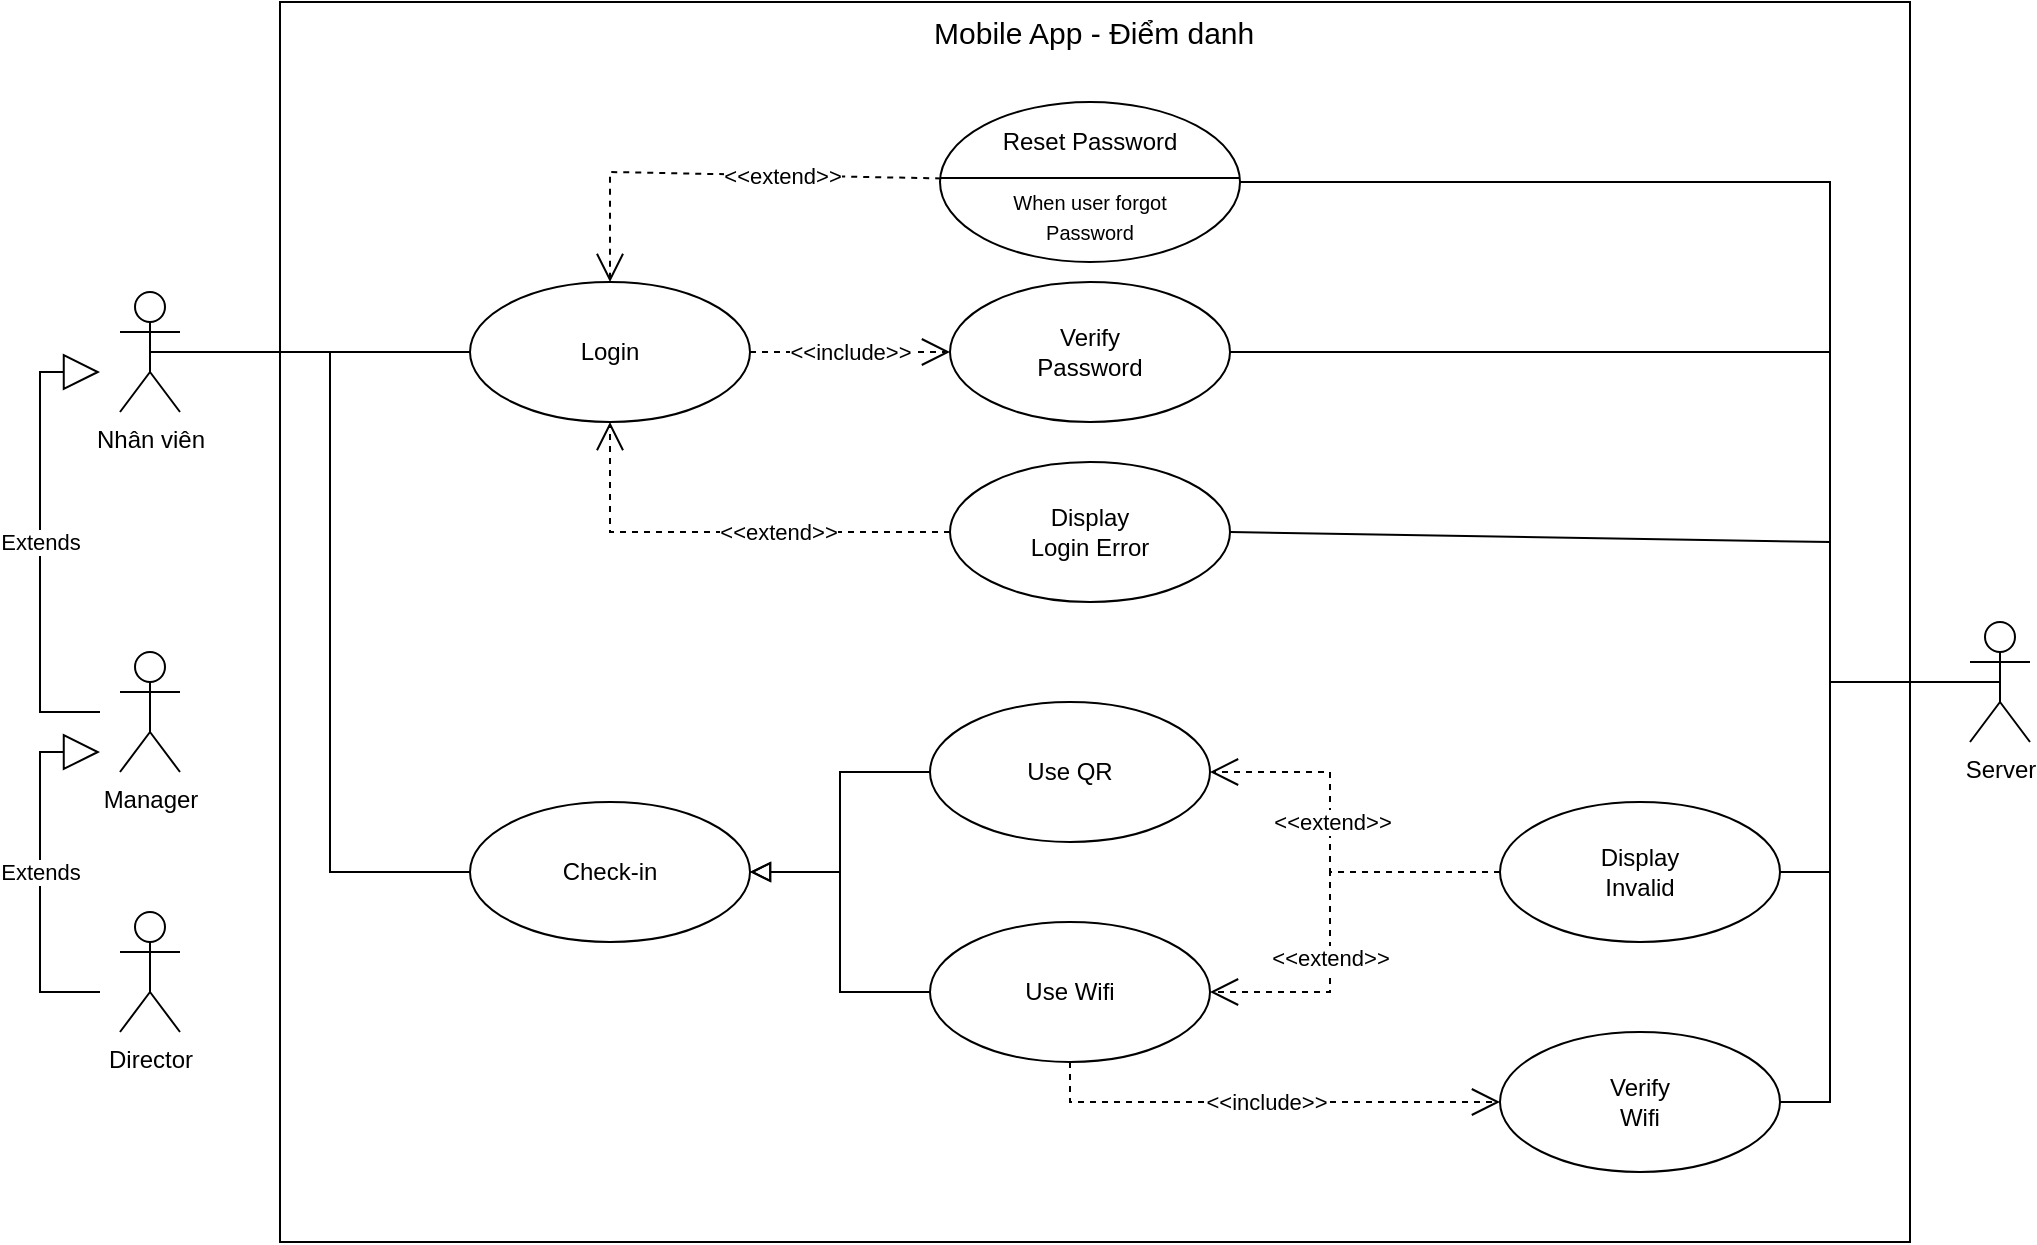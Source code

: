 <mxfile version="24.0.4" type="device">
  <diagram name="Page-1" id="2sC_pFwPqyOO96Azz5hg">
    <mxGraphModel dx="2245" dy="703" grid="1" gridSize="10" guides="1" tooltips="1" connect="1" arrows="1" fold="1" page="1" pageScale="1" pageWidth="850" pageHeight="1100" math="0" shadow="0">
      <root>
        <mxCell id="0" />
        <mxCell id="1" parent="0" />
        <mxCell id="D2qKi1pKtgPXxN5NYW6z-2" value="" style="rounded=0;whiteSpace=wrap;html=1;container=0;" parent="1" vertex="1">
          <mxGeometry x="-330" y="250" width="815" height="620" as="geometry" />
        </mxCell>
        <mxCell id="D2qKi1pKtgPXxN5NYW6z-7" value="Login" style="ellipse;whiteSpace=wrap;html=1;container=0;" parent="1" vertex="1">
          <mxGeometry x="-235" y="390" width="140" height="70" as="geometry" />
        </mxCell>
        <mxCell id="D2qKi1pKtgPXxN5NYW6z-8" value="&lt;font style=&quot;font-size: 15px;&quot;&gt;&amp;nbsp;Mobile App - Điểm danh&lt;/font&gt;" style="text;strokeColor=none;fillColor=none;spacingLeft=4;spacingRight=4;overflow=hidden;rotatable=0;points=[[0,0.5],[1,0.5]];portConstraint=eastwest;fontSize=12;whiteSpace=wrap;html=1;align=center;container=0;" parent="1" vertex="1">
          <mxGeometry x="-335" y="250" width="820" height="30" as="geometry" />
        </mxCell>
        <mxCell id="D2qKi1pKtgPXxN5NYW6z-9" value="Director" style="shape=umlActor;verticalLabelPosition=bottom;verticalAlign=top;html=1;container=0;" parent="1" vertex="1">
          <mxGeometry x="-410" y="705" width="30" height="60" as="geometry" />
        </mxCell>
        <mxCell id="D2qKi1pKtgPXxN5NYW6z-10" value="Nhân viên" style="shape=umlActor;verticalLabelPosition=bottom;verticalAlign=top;html=1;container=0;" parent="1" vertex="1">
          <mxGeometry x="-410" y="395" width="30" height="60" as="geometry" />
        </mxCell>
        <mxCell id="coB9KKdPKZLe5E-V58VG-7" value="Manager" style="shape=umlActor;verticalLabelPosition=bottom;verticalAlign=top;html=1;container=0;" parent="1" vertex="1">
          <mxGeometry x="-410" y="575" width="30" height="60" as="geometry" />
        </mxCell>
        <mxCell id="coB9KKdPKZLe5E-V58VG-54" value="Extends" style="endArrow=block;endSize=16;endFill=0;html=1;rounded=0;" parent="1" edge="1">
          <mxGeometry width="160" relative="1" as="geometry">
            <mxPoint x="-420" y="605" as="sourcePoint" />
            <mxPoint x="-420" y="435" as="targetPoint" />
            <Array as="points">
              <mxPoint x="-450" y="605" />
              <mxPoint x="-450" y="435" />
            </Array>
          </mxGeometry>
        </mxCell>
        <mxCell id="coB9KKdPKZLe5E-V58VG-55" value="Extends" style="endArrow=block;endSize=16;endFill=0;html=1;rounded=0;" parent="1" edge="1">
          <mxGeometry width="160" relative="1" as="geometry">
            <mxPoint x="-420" y="745" as="sourcePoint" />
            <mxPoint x="-420" y="625" as="targetPoint" />
            <Array as="points">
              <mxPoint x="-450" y="745" />
              <mxPoint x="-450" y="625" />
            </Array>
          </mxGeometry>
        </mxCell>
        <mxCell id="coB9KKdPKZLe5E-V58VG-57" value="Server" style="shape=umlActor;verticalLabelPosition=bottom;verticalAlign=top;html=1;container=0;" parent="1" vertex="1">
          <mxGeometry x="515" y="560" width="30" height="60" as="geometry" />
        </mxCell>
        <mxCell id="coB9KKdPKZLe5E-V58VG-82" value="Verify&lt;br&gt;Password" style="ellipse;whiteSpace=wrap;html=1;container=0;" parent="1" vertex="1">
          <mxGeometry x="5" y="390" width="140" height="70" as="geometry" />
        </mxCell>
        <mxCell id="coB9KKdPKZLe5E-V58VG-84" value="Display&lt;br&gt;Login Error" style="ellipse;whiteSpace=wrap;html=1;container=0;" parent="1" vertex="1">
          <mxGeometry x="5" y="480" width="140" height="70" as="geometry" />
        </mxCell>
        <mxCell id="coB9KKdPKZLe5E-V58VG-86" value="&amp;lt;&amp;lt;extend&amp;gt;&amp;gt;" style="endArrow=open;endSize=12;dashed=1;html=1;rounded=0;exitX=0;exitY=0.5;exitDx=0;exitDy=0;entryX=0.5;entryY=1;entryDx=0;entryDy=0;" parent="1" source="coB9KKdPKZLe5E-V58VG-84" target="D2qKi1pKtgPXxN5NYW6z-7" edge="1">
          <mxGeometry x="-0.232" width="160" relative="1" as="geometry">
            <mxPoint x="-35" y="520" as="sourcePoint" />
            <mxPoint x="125" y="520" as="targetPoint" />
            <Array as="points">
              <mxPoint x="-165" y="515" />
            </Array>
            <mxPoint as="offset" />
          </mxGeometry>
        </mxCell>
        <mxCell id="coB9KKdPKZLe5E-V58VG-63" value="Check-in" style="ellipse;whiteSpace=wrap;html=1;container=0;" parent="1" vertex="1">
          <mxGeometry x="-235" y="650" width="140" height="70" as="geometry" />
        </mxCell>
        <mxCell id="coB9KKdPKZLe5E-V58VG-64" value="Use QR" style="ellipse;whiteSpace=wrap;html=1;container=0;" parent="1" vertex="1">
          <mxGeometry x="-5" y="600" width="140" height="70" as="geometry" />
        </mxCell>
        <mxCell id="coB9KKdPKZLe5E-V58VG-65" value="Use Wifi" style="ellipse;whiteSpace=wrap;html=1;container=0;" parent="1" vertex="1">
          <mxGeometry x="-5" y="710" width="140" height="70" as="geometry" />
        </mxCell>
        <mxCell id="coB9KKdPKZLe5E-V58VG-72" value="Display&lt;br&gt;Invalid" style="ellipse;whiteSpace=wrap;html=1;container=0;" parent="1" vertex="1">
          <mxGeometry x="280" y="650" width="140" height="70" as="geometry" />
        </mxCell>
        <mxCell id="coB9KKdPKZLe5E-V58VG-78" value="&amp;lt;&amp;lt;extend&amp;gt;&amp;gt;" style="endArrow=open;endSize=12;dashed=1;html=1;rounded=0;exitX=0;exitY=0.5;exitDx=0;exitDy=0;entryX=1;entryY=0.5;entryDx=0;entryDy=0;" parent="1" source="coB9KKdPKZLe5E-V58VG-72" target="coB9KKdPKZLe5E-V58VG-65" edge="1">
          <mxGeometry x="0.251" width="160" relative="1" as="geometry">
            <mxPoint x="15" y="620" as="sourcePoint" />
            <mxPoint x="175" y="620" as="targetPoint" />
            <Array as="points">
              <mxPoint x="195" y="685" />
              <mxPoint x="195" y="745" />
            </Array>
            <mxPoint as="offset" />
          </mxGeometry>
        </mxCell>
        <mxCell id="coB9KKdPKZLe5E-V58VG-79" value="" style="endArrow=open;endSize=12;dashed=1;html=1;rounded=0;exitX=0;exitY=0.5;exitDx=0;exitDy=0;entryX=1;entryY=0.5;entryDx=0;entryDy=0;" parent="1" source="coB9KKdPKZLe5E-V58VG-72" target="coB9KKdPKZLe5E-V58VG-64" edge="1">
          <mxGeometry x="0.114" width="160" relative="1" as="geometry">
            <mxPoint x="290" y="625" as="sourcePoint" />
            <mxPoint x="175" y="675" as="targetPoint" />
            <Array as="points">
              <mxPoint x="195" y="685" />
              <mxPoint x="195" y="635" />
            </Array>
            <mxPoint as="offset" />
          </mxGeometry>
        </mxCell>
        <mxCell id="coB9KKdPKZLe5E-V58VG-95" value="&amp;lt;&amp;lt;extend&amp;gt;&amp;gt;" style="edgeLabel;html=1;align=center;verticalAlign=middle;resizable=0;points=[];container=0;" parent="coB9KKdPKZLe5E-V58VG-79" vertex="1" connectable="0">
          <mxGeometry x="0.126" y="-1" relative="1" as="geometry">
            <mxPoint as="offset" />
          </mxGeometry>
        </mxCell>
        <mxCell id="coB9KKdPKZLe5E-V58VG-80" value="Verify&lt;br&gt;Wifi" style="ellipse;whiteSpace=wrap;html=1;container=0;" parent="1" vertex="1">
          <mxGeometry x="280" y="765" width="140" height="70" as="geometry" />
        </mxCell>
        <mxCell id="coB9KKdPKZLe5E-V58VG-81" value="&amp;lt;&amp;lt;include&amp;gt;&amp;gt;" style="endArrow=open;endSize=12;dashed=1;html=1;rounded=0;exitX=0.5;exitY=1;exitDx=0;exitDy=0;entryX=0;entryY=0.5;entryDx=0;entryDy=0;" parent="1" source="coB9KKdPKZLe5E-V58VG-65" target="coB9KKdPKZLe5E-V58VG-80" edge="1">
          <mxGeometry width="160" relative="1" as="geometry">
            <mxPoint x="-15" y="620" as="sourcePoint" />
            <mxPoint x="145" y="620" as="targetPoint" />
            <Array as="points">
              <mxPoint x="65" y="800" />
            </Array>
          </mxGeometry>
        </mxCell>
        <mxCell id="coB9KKdPKZLe5E-V58VG-89" value="&amp;lt;&amp;lt;include&amp;gt;&amp;gt;" style="endArrow=open;endSize=12;dashed=1;html=1;rounded=0;exitX=1;exitY=0.5;exitDx=0;exitDy=0;entryX=0;entryY=0.5;entryDx=0;entryDy=0;" parent="1" source="D2qKi1pKtgPXxN5NYW6z-7" target="coB9KKdPKZLe5E-V58VG-82" edge="1">
          <mxGeometry width="160" relative="1" as="geometry">
            <mxPoint x="-105" y="480" as="sourcePoint" />
            <mxPoint x="55" y="480" as="targetPoint" />
            <Array as="points" />
            <mxPoint as="offset" />
          </mxGeometry>
        </mxCell>
        <mxCell id="coB9KKdPKZLe5E-V58VG-98" value="" style="endArrow=none;html=1;rounded=0;entryX=1;entryY=0.5;entryDx=0;entryDy=0;exitX=0.5;exitY=0.5;exitDx=0;exitDy=0;exitPerimeter=0;" parent="1" source="coB9KKdPKZLe5E-V58VG-57" target="coB9KKdPKZLe5E-V58VG-82" edge="1">
          <mxGeometry width="50" height="50" relative="1" as="geometry">
            <mxPoint x="530" y="560" as="sourcePoint" />
            <mxPoint x="-35" y="580" as="targetPoint" />
            <Array as="points">
              <mxPoint x="445" y="590" />
              <mxPoint x="445" y="425" />
            </Array>
          </mxGeometry>
        </mxCell>
        <mxCell id="coB9KKdPKZLe5E-V58VG-99" value="" style="endArrow=none;html=1;rounded=0;exitX=0.5;exitY=0.5;exitDx=0;exitDy=0;exitPerimeter=0;entryX=0;entryY=0.5;entryDx=0;entryDy=0;" parent="1" source="D2qKi1pKtgPXxN5NYW6z-10" target="D2qKi1pKtgPXxN5NYW6z-7" edge="1">
          <mxGeometry width="50" height="50" relative="1" as="geometry">
            <mxPoint x="-85" y="630" as="sourcePoint" />
            <mxPoint x="-35" y="580" as="targetPoint" />
          </mxGeometry>
        </mxCell>
        <mxCell id="coB9KKdPKZLe5E-V58VG-100" value="" style="endArrow=none;html=1;rounded=0;exitX=0.5;exitY=0.5;exitDx=0;exitDy=0;exitPerimeter=0;entryX=0;entryY=0.5;entryDx=0;entryDy=0;" parent="1" source="D2qKi1pKtgPXxN5NYW6z-10" target="coB9KKdPKZLe5E-V58VG-63" edge="1">
          <mxGeometry width="50" height="50" relative="1" as="geometry">
            <mxPoint x="75" y="620" as="sourcePoint" />
            <mxPoint x="125" y="570" as="targetPoint" />
            <Array as="points">
              <mxPoint x="-305" y="425" />
              <mxPoint x="-305" y="685" />
            </Array>
          </mxGeometry>
        </mxCell>
        <mxCell id="coB9KKdPKZLe5E-V58VG-101" value="" style="endArrow=none;html=1;rounded=0;exitX=0.5;exitY=0.5;exitDx=0;exitDy=0;exitPerimeter=0;entryX=1;entryY=0.5;entryDx=0;entryDy=0;" parent="1" source="coB9KKdPKZLe5E-V58VG-57" target="coB9KKdPKZLe5E-V58VG-72" edge="1">
          <mxGeometry width="50" height="50" relative="1" as="geometry">
            <mxPoint x="495" y="730" as="sourcePoint" />
            <mxPoint x="545" y="680" as="targetPoint" />
            <Array as="points">
              <mxPoint x="445" y="590" />
              <mxPoint x="445" y="685" />
            </Array>
          </mxGeometry>
        </mxCell>
        <mxCell id="coB9KKdPKZLe5E-V58VG-102" value="" style="endArrow=none;html=1;rounded=0;exitX=1;exitY=0.5;exitDx=0;exitDy=0;entryX=0.5;entryY=0.5;entryDx=0;entryDy=0;entryPerimeter=0;" parent="1" source="coB9KKdPKZLe5E-V58VG-80" target="coB9KKdPKZLe5E-V58VG-57" edge="1">
          <mxGeometry width="50" height="50" relative="1" as="geometry">
            <mxPoint x="55" y="790" as="sourcePoint" />
            <mxPoint x="445" y="680" as="targetPoint" />
            <Array as="points">
              <mxPoint x="445" y="800" />
              <mxPoint x="445" y="590" />
            </Array>
          </mxGeometry>
        </mxCell>
        <mxCell id="coB9KKdPKZLe5E-V58VG-105" value="&amp;lt;&amp;lt;extend&amp;gt;&amp;gt;" style="endArrow=open;endSize=12;dashed=1;html=1;rounded=0;exitX=0.004;exitY=0.506;exitDx=0;exitDy=0;entryX=0.5;entryY=0;entryDx=0;entryDy=0;exitPerimeter=0;" parent="1" source="coB9KKdPKZLe5E-V58VG-112" target="D2qKi1pKtgPXxN5NYW6z-7" edge="1">
          <mxGeometry x="-0.275" width="160" relative="1" as="geometry">
            <mxPoint x="7.5" y="335.0" as="sourcePoint" />
            <mxPoint x="145" y="480" as="targetPoint" />
            <Array as="points">
              <mxPoint x="-165" y="335" />
            </Array>
            <mxPoint as="offset" />
          </mxGeometry>
        </mxCell>
        <mxCell id="coB9KKdPKZLe5E-V58VG-106" value="" style="endArrow=none;html=1;rounded=0;exitX=1;exitY=0.5;exitDx=0;exitDy=0;entryX=0.5;entryY=0.5;entryDx=0;entryDy=0;entryPerimeter=0;" parent="1" source="coB9KKdPKZLe5E-V58VG-110" target="coB9KKdPKZLe5E-V58VG-57" edge="1">
          <mxGeometry width="50" height="50" relative="1" as="geometry">
            <mxPoint x="147.5" y="335.0" as="sourcePoint" />
            <mxPoint x="195" y="480" as="targetPoint" />
            <Array as="points">
              <mxPoint x="445" y="340" />
              <mxPoint x="445" y="590" />
            </Array>
          </mxGeometry>
        </mxCell>
        <mxCell id="coB9KKdPKZLe5E-V58VG-107" value="" style="endArrow=none;html=1;rounded=0;exitX=1;exitY=0.5;exitDx=0;exitDy=0;entryX=0.5;entryY=0.5;entryDx=0;entryDy=0;entryPerimeter=0;" parent="1" source="coB9KKdPKZLe5E-V58VG-84" target="coB9KKdPKZLe5E-V58VG-57" edge="1">
          <mxGeometry width="50" height="50" relative="1" as="geometry">
            <mxPoint x="215" y="550" as="sourcePoint" />
            <mxPoint x="265" y="500" as="targetPoint" />
            <Array as="points">
              <mxPoint x="445" y="520" />
              <mxPoint x="445" y="590" />
            </Array>
          </mxGeometry>
        </mxCell>
        <mxCell id="coB9KKdPKZLe5E-V58VG-110" value="" style="shape=ellipse;container=0;horizontal=1;horizontalStack=0;resizeParent=1;resizeParentMax=0;resizeLast=0;html=1;dashed=0;collapsible=0;" parent="1" vertex="1">
          <mxGeometry y="300" width="150" height="80" as="geometry" />
        </mxCell>
        <mxCell id="coB9KKdPKZLe5E-V58VG-111" value="Reset Password" style="html=1;strokeColor=none;fillColor=none;align=center;verticalAlign=middle;rotatable=0;whiteSpace=wrap;container=0;" parent="1" vertex="1">
          <mxGeometry y="308" width="150" height="24" as="geometry" />
        </mxCell>
        <mxCell id="coB9KKdPKZLe5E-V58VG-112" value="" style="line;strokeWidth=1;fillColor=none;rotatable=0;labelPosition=right;points=[];portConstraint=eastwest;dashed=0;resizeWidth=1;container=0;" parent="1" vertex="1">
          <mxGeometry y="320" width="150" height="36" as="geometry" />
        </mxCell>
        <mxCell id="coB9KKdPKZLe5E-V58VG-113" value="&lt;font style=&quot;font-size: 10px;&quot;&gt;When user forgot &lt;br&gt;Password&lt;/font&gt;" style="text;html=1;align=center;verticalAlign=middle;rotatable=0;fillColor=none;strokeColor=none;whiteSpace=wrap;container=0;" parent="1" vertex="1">
          <mxGeometry y="350.003" width="150" height="14" as="geometry" />
        </mxCell>
        <mxCell id="yGEDDXZf3L_E4RynLrx8-2" value="" style="endArrow=block;html=1;rounded=0;align=center;verticalAlign=bottom;endFill=0;labelBackgroundColor=none;endSize=8;entryX=1;entryY=0.5;entryDx=0;entryDy=0;exitX=0;exitY=0.5;exitDx=0;exitDy=0;" edge="1" parent="1" source="coB9KKdPKZLe5E-V58VG-65" target="coB9KKdPKZLe5E-V58VG-63">
          <mxGeometry relative="1" as="geometry">
            <mxPoint x="-540" y="860" as="sourcePoint" />
            <mxPoint x="-380" y="860" as="targetPoint" />
            <Array as="points">
              <mxPoint x="-50" y="745" />
              <mxPoint x="-50" y="685" />
            </Array>
          </mxGeometry>
        </mxCell>
        <mxCell id="yGEDDXZf3L_E4RynLrx8-3" value="" style="resizable=0;html=1;align=center;verticalAlign=top;labelBackgroundColor=none;" connectable="0" vertex="1" parent="yGEDDXZf3L_E4RynLrx8-2">
          <mxGeometry relative="1" as="geometry" />
        </mxCell>
        <mxCell id="yGEDDXZf3L_E4RynLrx8-4" value="" style="endArrow=block;html=1;rounded=0;align=center;verticalAlign=bottom;endFill=0;labelBackgroundColor=none;endSize=8;entryX=1;entryY=0.5;entryDx=0;entryDy=0;exitX=0;exitY=0.5;exitDx=0;exitDy=0;" edge="1" parent="1" source="coB9KKdPKZLe5E-V58VG-64" target="coB9KKdPKZLe5E-V58VG-63">
          <mxGeometry relative="1" as="geometry">
            <mxPoint x="-530" y="870" as="sourcePoint" />
            <mxPoint x="-370" y="870" as="targetPoint" />
            <Array as="points">
              <mxPoint x="-50" y="635" />
              <mxPoint x="-50" y="685" />
            </Array>
          </mxGeometry>
        </mxCell>
        <mxCell id="yGEDDXZf3L_E4RynLrx8-5" value="" style="resizable=0;html=1;align=center;verticalAlign=top;labelBackgroundColor=none;" connectable="0" vertex="1" parent="yGEDDXZf3L_E4RynLrx8-4">
          <mxGeometry relative="1" as="geometry" />
        </mxCell>
      </root>
    </mxGraphModel>
  </diagram>
</mxfile>
